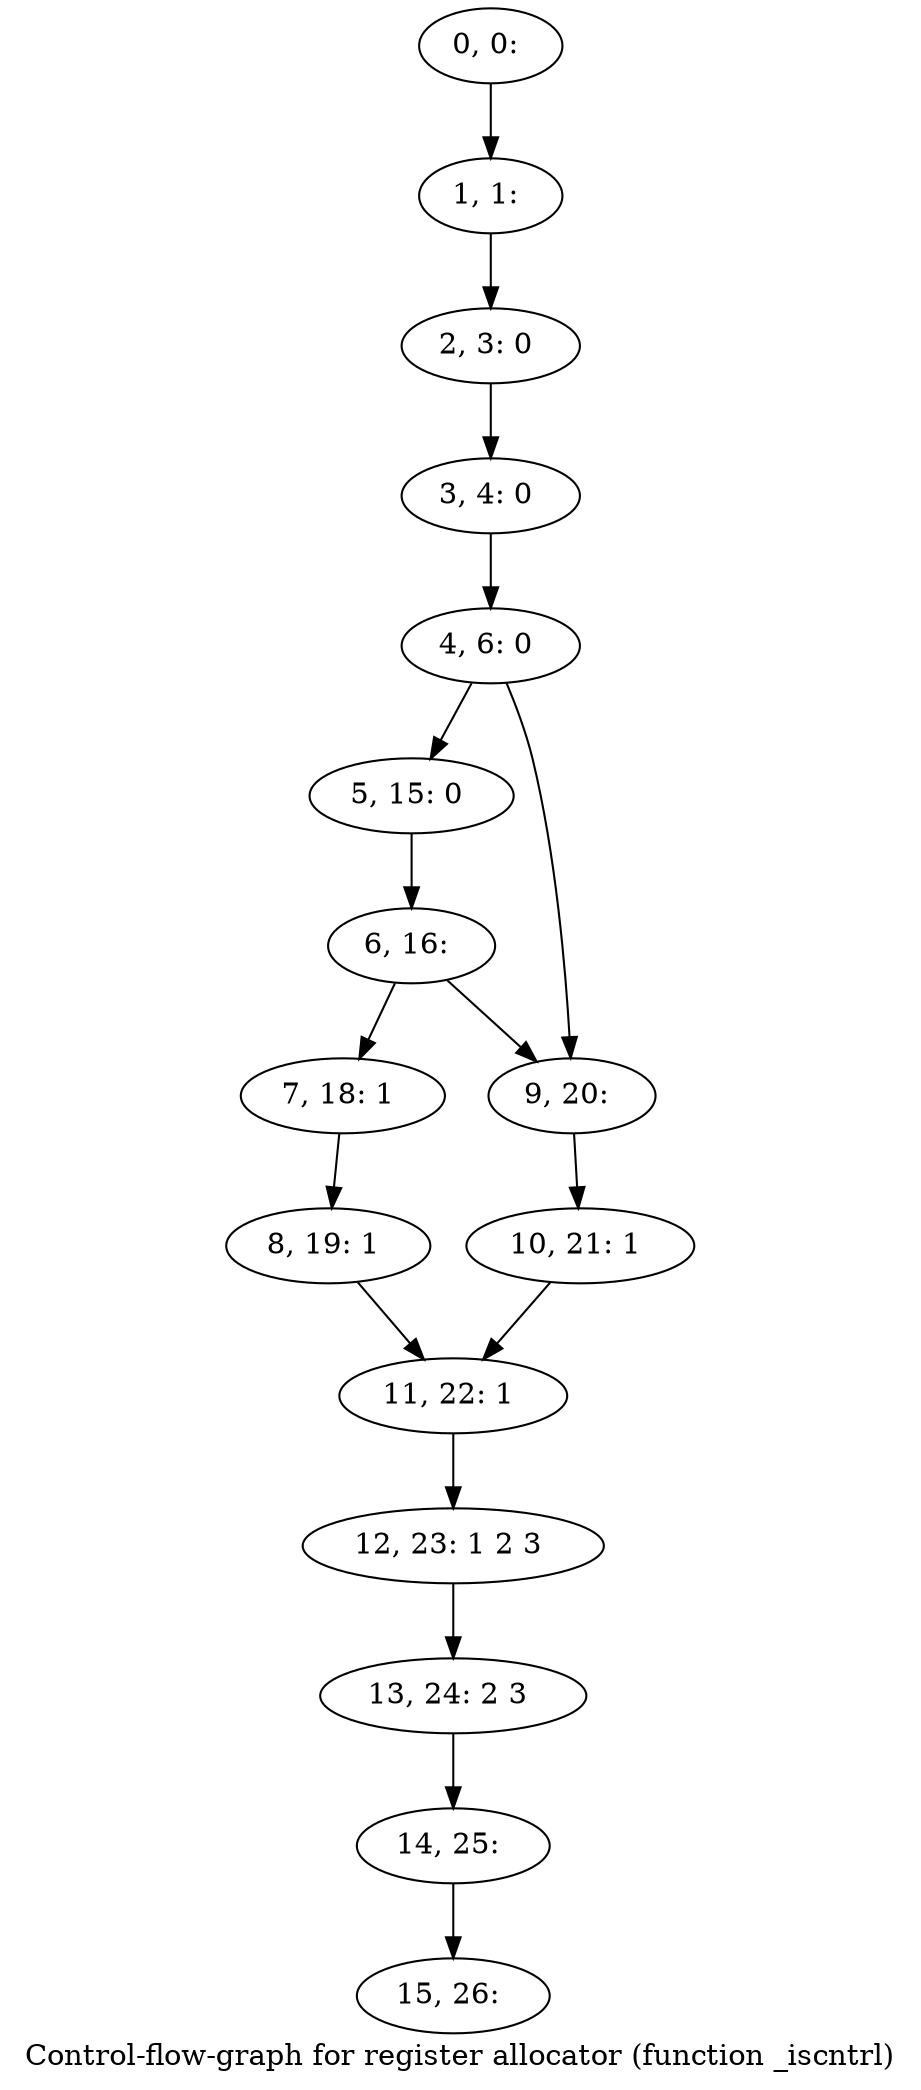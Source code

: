 digraph G {
graph [label="Control-flow-graph for register allocator (function _iscntrl)"]
0[label="0, 0: "];
1[label="1, 1: "];
2[label="2, 3: 0 "];
3[label="3, 4: 0 "];
4[label="4, 6: 0 "];
5[label="5, 15: 0 "];
6[label="6, 16: "];
7[label="7, 18: 1 "];
8[label="8, 19: 1 "];
9[label="9, 20: "];
10[label="10, 21: 1 "];
11[label="11, 22: 1 "];
12[label="12, 23: 1 2 3 "];
13[label="13, 24: 2 3 "];
14[label="14, 25: "];
15[label="15, 26: "];
0->1 ;
1->2 ;
2->3 ;
3->4 ;
4->5 ;
4->9 ;
5->6 ;
6->7 ;
6->9 ;
7->8 ;
8->11 ;
9->10 ;
10->11 ;
11->12 ;
12->13 ;
13->14 ;
14->15 ;
}
